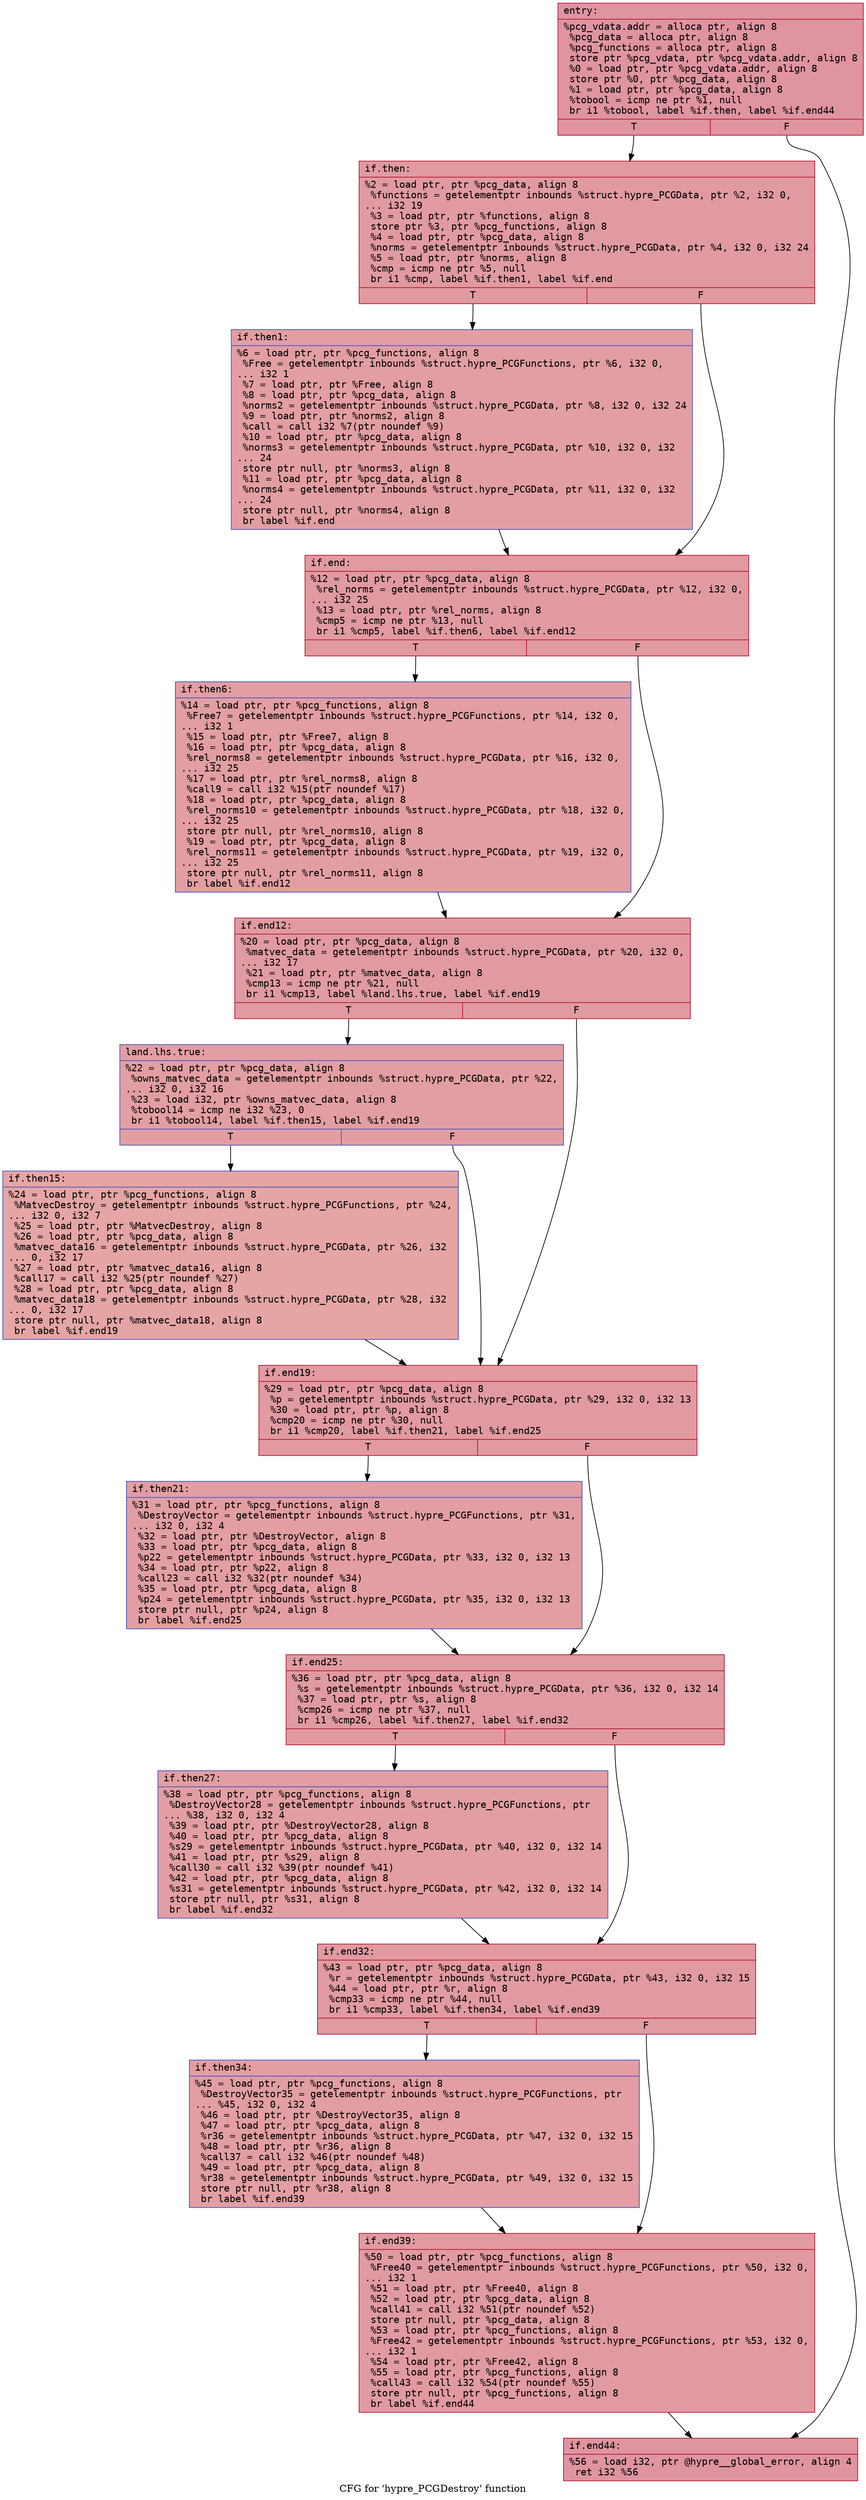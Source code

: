 digraph "CFG for 'hypre_PCGDestroy' function" {
	label="CFG for 'hypre_PCGDestroy' function";

	Node0x55706162b1f0 [shape=record,color="#b70d28ff", style=filled, fillcolor="#b70d2870" fontname="Courier",label="{entry:\l|  %pcg_vdata.addr = alloca ptr, align 8\l  %pcg_data = alloca ptr, align 8\l  %pcg_functions = alloca ptr, align 8\l  store ptr %pcg_vdata, ptr %pcg_vdata.addr, align 8\l  %0 = load ptr, ptr %pcg_vdata.addr, align 8\l  store ptr %0, ptr %pcg_data, align 8\l  %1 = load ptr, ptr %pcg_data, align 8\l  %tobool = icmp ne ptr %1, null\l  br i1 %tobool, label %if.then, label %if.end44\l|{<s0>T|<s1>F}}"];
	Node0x55706162b1f0:s0 -> Node0x55706162b6f0[tooltip="entry -> if.then\nProbability 62.50%" ];
	Node0x55706162b1f0:s1 -> Node0x55706162b760[tooltip="entry -> if.end44\nProbability 37.50%" ];
	Node0x55706162b6f0 [shape=record,color="#b70d28ff", style=filled, fillcolor="#bb1b2c70" fontname="Courier",label="{if.then:\l|  %2 = load ptr, ptr %pcg_data, align 8\l  %functions = getelementptr inbounds %struct.hypre_PCGData, ptr %2, i32 0,\l... i32 19\l  %3 = load ptr, ptr %functions, align 8\l  store ptr %3, ptr %pcg_functions, align 8\l  %4 = load ptr, ptr %pcg_data, align 8\l  %norms = getelementptr inbounds %struct.hypre_PCGData, ptr %4, i32 0, i32 24\l  %5 = load ptr, ptr %norms, align 8\l  %cmp = icmp ne ptr %5, null\l  br i1 %cmp, label %if.then1, label %if.end\l|{<s0>T|<s1>F}}"];
	Node0x55706162b6f0:s0 -> Node0x55706162be10[tooltip="if.then -> if.then1\nProbability 62.50%" ];
	Node0x55706162b6f0:s1 -> Node0x55706162be90[tooltip="if.then -> if.end\nProbability 37.50%" ];
	Node0x55706162be10 [shape=record,color="#3d50c3ff", style=filled, fillcolor="#be242e70" fontname="Courier",label="{if.then1:\l|  %6 = load ptr, ptr %pcg_functions, align 8\l  %Free = getelementptr inbounds %struct.hypre_PCGFunctions, ptr %6, i32 0,\l... i32 1\l  %7 = load ptr, ptr %Free, align 8\l  %8 = load ptr, ptr %pcg_data, align 8\l  %norms2 = getelementptr inbounds %struct.hypre_PCGData, ptr %8, i32 0, i32 24\l  %9 = load ptr, ptr %norms2, align 8\l  %call = call i32 %7(ptr noundef %9)\l  %10 = load ptr, ptr %pcg_data, align 8\l  %norms3 = getelementptr inbounds %struct.hypre_PCGData, ptr %10, i32 0, i32\l... 24\l  store ptr null, ptr %norms3, align 8\l  %11 = load ptr, ptr %pcg_data, align 8\l  %norms4 = getelementptr inbounds %struct.hypre_PCGData, ptr %11, i32 0, i32\l... 24\l  store ptr null, ptr %norms4, align 8\l  br label %if.end\l}"];
	Node0x55706162be10 -> Node0x55706162be90[tooltip="if.then1 -> if.end\nProbability 100.00%" ];
	Node0x55706162be90 [shape=record,color="#b70d28ff", style=filled, fillcolor="#bb1b2c70" fontname="Courier",label="{if.end:\l|  %12 = load ptr, ptr %pcg_data, align 8\l  %rel_norms = getelementptr inbounds %struct.hypre_PCGData, ptr %12, i32 0,\l... i32 25\l  %13 = load ptr, ptr %rel_norms, align 8\l  %cmp5 = icmp ne ptr %13, null\l  br i1 %cmp5, label %if.then6, label %if.end12\l|{<s0>T|<s1>F}}"];
	Node0x55706162be90:s0 -> Node0x55706162cd90[tooltip="if.end -> if.then6\nProbability 62.50%" ];
	Node0x55706162be90:s1 -> Node0x55706162ce10[tooltip="if.end -> if.end12\nProbability 37.50%" ];
	Node0x55706162cd90 [shape=record,color="#3d50c3ff", style=filled, fillcolor="#be242e70" fontname="Courier",label="{if.then6:\l|  %14 = load ptr, ptr %pcg_functions, align 8\l  %Free7 = getelementptr inbounds %struct.hypre_PCGFunctions, ptr %14, i32 0,\l... i32 1\l  %15 = load ptr, ptr %Free7, align 8\l  %16 = load ptr, ptr %pcg_data, align 8\l  %rel_norms8 = getelementptr inbounds %struct.hypre_PCGData, ptr %16, i32 0,\l... i32 25\l  %17 = load ptr, ptr %rel_norms8, align 8\l  %call9 = call i32 %15(ptr noundef %17)\l  %18 = load ptr, ptr %pcg_data, align 8\l  %rel_norms10 = getelementptr inbounds %struct.hypre_PCGData, ptr %18, i32 0,\l... i32 25\l  store ptr null, ptr %rel_norms10, align 8\l  %19 = load ptr, ptr %pcg_data, align 8\l  %rel_norms11 = getelementptr inbounds %struct.hypre_PCGData, ptr %19, i32 0,\l... i32 25\l  store ptr null, ptr %rel_norms11, align 8\l  br label %if.end12\l}"];
	Node0x55706162cd90 -> Node0x55706162ce10[tooltip="if.then6 -> if.end12\nProbability 100.00%" ];
	Node0x55706162ce10 [shape=record,color="#b70d28ff", style=filled, fillcolor="#bb1b2c70" fontname="Courier",label="{if.end12:\l|  %20 = load ptr, ptr %pcg_data, align 8\l  %matvec_data = getelementptr inbounds %struct.hypre_PCGData, ptr %20, i32 0,\l... i32 17\l  %21 = load ptr, ptr %matvec_data, align 8\l  %cmp13 = icmp ne ptr %21, null\l  br i1 %cmp13, label %land.lhs.true, label %if.end19\l|{<s0>T|<s1>F}}"];
	Node0x55706162ce10:s0 -> Node0x55706162de70[tooltip="if.end12 -> land.lhs.true\nProbability 62.50%" ];
	Node0x55706162ce10:s1 -> Node0x55706162def0[tooltip="if.end12 -> if.end19\nProbability 37.50%" ];
	Node0x55706162de70 [shape=record,color="#3d50c3ff", style=filled, fillcolor="#be242e70" fontname="Courier",label="{land.lhs.true:\l|  %22 = load ptr, ptr %pcg_data, align 8\l  %owns_matvec_data = getelementptr inbounds %struct.hypre_PCGData, ptr %22,\l... i32 0, i32 16\l  %23 = load i32, ptr %owns_matvec_data, align 8\l  %tobool14 = icmp ne i32 %23, 0\l  br i1 %tobool14, label %if.then15, label %if.end19\l|{<s0>T|<s1>F}}"];
	Node0x55706162de70:s0 -> Node0x55706162e330[tooltip="land.lhs.true -> if.then15\nProbability 62.50%" ];
	Node0x55706162de70:s1 -> Node0x55706162def0[tooltip="land.lhs.true -> if.end19\nProbability 37.50%" ];
	Node0x55706162e330 [shape=record,color="#3d50c3ff", style=filled, fillcolor="#c5333470" fontname="Courier",label="{if.then15:\l|  %24 = load ptr, ptr %pcg_functions, align 8\l  %MatvecDestroy = getelementptr inbounds %struct.hypre_PCGFunctions, ptr %24,\l... i32 0, i32 7\l  %25 = load ptr, ptr %MatvecDestroy, align 8\l  %26 = load ptr, ptr %pcg_data, align 8\l  %matvec_data16 = getelementptr inbounds %struct.hypre_PCGData, ptr %26, i32\l... 0, i32 17\l  %27 = load ptr, ptr %matvec_data16, align 8\l  %call17 = call i32 %25(ptr noundef %27)\l  %28 = load ptr, ptr %pcg_data, align 8\l  %matvec_data18 = getelementptr inbounds %struct.hypre_PCGData, ptr %28, i32\l... 0, i32 17\l  store ptr null, ptr %matvec_data18, align 8\l  br label %if.end19\l}"];
	Node0x55706162e330 -> Node0x55706162def0[tooltip="if.then15 -> if.end19\nProbability 100.00%" ];
	Node0x55706162def0 [shape=record,color="#b70d28ff", style=filled, fillcolor="#bb1b2c70" fontname="Courier",label="{if.end19:\l|  %29 = load ptr, ptr %pcg_data, align 8\l  %p = getelementptr inbounds %struct.hypre_PCGData, ptr %29, i32 0, i32 13\l  %30 = load ptr, ptr %p, align 8\l  %cmp20 = icmp ne ptr %30, null\l  br i1 %cmp20, label %if.then21, label %if.end25\l|{<s0>T|<s1>F}}"];
	Node0x55706162def0:s0 -> Node0x55706162ee00[tooltip="if.end19 -> if.then21\nProbability 62.50%" ];
	Node0x55706162def0:s1 -> Node0x55706162ee80[tooltip="if.end19 -> if.end25\nProbability 37.50%" ];
	Node0x55706162ee00 [shape=record,color="#3d50c3ff", style=filled, fillcolor="#be242e70" fontname="Courier",label="{if.then21:\l|  %31 = load ptr, ptr %pcg_functions, align 8\l  %DestroyVector = getelementptr inbounds %struct.hypre_PCGFunctions, ptr %31,\l... i32 0, i32 4\l  %32 = load ptr, ptr %DestroyVector, align 8\l  %33 = load ptr, ptr %pcg_data, align 8\l  %p22 = getelementptr inbounds %struct.hypre_PCGData, ptr %33, i32 0, i32 13\l  %34 = load ptr, ptr %p22, align 8\l  %call23 = call i32 %32(ptr noundef %34)\l  %35 = load ptr, ptr %pcg_data, align 8\l  %p24 = getelementptr inbounds %struct.hypre_PCGData, ptr %35, i32 0, i32 13\l  store ptr null, ptr %p24, align 8\l  br label %if.end25\l}"];
	Node0x55706162ee00 -> Node0x55706162ee80[tooltip="if.then21 -> if.end25\nProbability 100.00%" ];
	Node0x55706162ee80 [shape=record,color="#b70d28ff", style=filled, fillcolor="#bb1b2c70" fontname="Courier",label="{if.end25:\l|  %36 = load ptr, ptr %pcg_data, align 8\l  %s = getelementptr inbounds %struct.hypre_PCGData, ptr %36, i32 0, i32 14\l  %37 = load ptr, ptr %s, align 8\l  %cmp26 = icmp ne ptr %37, null\l  br i1 %cmp26, label %if.then27, label %if.end32\l|{<s0>T|<s1>F}}"];
	Node0x55706162ee80:s0 -> Node0x55706162f990[tooltip="if.end25 -> if.then27\nProbability 62.50%" ];
	Node0x55706162ee80:s1 -> Node0x557061630030[tooltip="if.end25 -> if.end32\nProbability 37.50%" ];
	Node0x55706162f990 [shape=record,color="#3d50c3ff", style=filled, fillcolor="#be242e70" fontname="Courier",label="{if.then27:\l|  %38 = load ptr, ptr %pcg_functions, align 8\l  %DestroyVector28 = getelementptr inbounds %struct.hypre_PCGFunctions, ptr\l... %38, i32 0, i32 4\l  %39 = load ptr, ptr %DestroyVector28, align 8\l  %40 = load ptr, ptr %pcg_data, align 8\l  %s29 = getelementptr inbounds %struct.hypre_PCGData, ptr %40, i32 0, i32 14\l  %41 = load ptr, ptr %s29, align 8\l  %call30 = call i32 %39(ptr noundef %41)\l  %42 = load ptr, ptr %pcg_data, align 8\l  %s31 = getelementptr inbounds %struct.hypre_PCGData, ptr %42, i32 0, i32 14\l  store ptr null, ptr %s31, align 8\l  br label %if.end32\l}"];
	Node0x55706162f990 -> Node0x557061630030[tooltip="if.then27 -> if.end32\nProbability 100.00%" ];
	Node0x557061630030 [shape=record,color="#b70d28ff", style=filled, fillcolor="#bb1b2c70" fontname="Courier",label="{if.end32:\l|  %43 = load ptr, ptr %pcg_data, align 8\l  %r = getelementptr inbounds %struct.hypre_PCGData, ptr %43, i32 0, i32 15\l  %44 = load ptr, ptr %r, align 8\l  %cmp33 = icmp ne ptr %44, null\l  br i1 %cmp33, label %if.then34, label %if.end39\l|{<s0>T|<s1>F}}"];
	Node0x557061630030:s0 -> Node0x557061630b70[tooltip="if.end32 -> if.then34\nProbability 62.50%" ];
	Node0x557061630030:s1 -> Node0x557061630bc0[tooltip="if.end32 -> if.end39\nProbability 37.50%" ];
	Node0x557061630b70 [shape=record,color="#3d50c3ff", style=filled, fillcolor="#be242e70" fontname="Courier",label="{if.then34:\l|  %45 = load ptr, ptr %pcg_functions, align 8\l  %DestroyVector35 = getelementptr inbounds %struct.hypre_PCGFunctions, ptr\l... %45, i32 0, i32 4\l  %46 = load ptr, ptr %DestroyVector35, align 8\l  %47 = load ptr, ptr %pcg_data, align 8\l  %r36 = getelementptr inbounds %struct.hypre_PCGData, ptr %47, i32 0, i32 15\l  %48 = load ptr, ptr %r36, align 8\l  %call37 = call i32 %46(ptr noundef %48)\l  %49 = load ptr, ptr %pcg_data, align 8\l  %r38 = getelementptr inbounds %struct.hypre_PCGData, ptr %49, i32 0, i32 15\l  store ptr null, ptr %r38, align 8\l  br label %if.end39\l}"];
	Node0x557061630b70 -> Node0x557061630bc0[tooltip="if.then34 -> if.end39\nProbability 100.00%" ];
	Node0x557061630bc0 [shape=record,color="#b70d28ff", style=filled, fillcolor="#bb1b2c70" fontname="Courier",label="{if.end39:\l|  %50 = load ptr, ptr %pcg_functions, align 8\l  %Free40 = getelementptr inbounds %struct.hypre_PCGFunctions, ptr %50, i32 0,\l... i32 1\l  %51 = load ptr, ptr %Free40, align 8\l  %52 = load ptr, ptr %pcg_data, align 8\l  %call41 = call i32 %51(ptr noundef %52)\l  store ptr null, ptr %pcg_data, align 8\l  %53 = load ptr, ptr %pcg_functions, align 8\l  %Free42 = getelementptr inbounds %struct.hypre_PCGFunctions, ptr %53, i32 0,\l... i32 1\l  %54 = load ptr, ptr %Free42, align 8\l  %55 = load ptr, ptr %pcg_functions, align 8\l  %call43 = call i32 %54(ptr noundef %55)\l  store ptr null, ptr %pcg_functions, align 8\l  br label %if.end44\l}"];
	Node0x557061630bc0 -> Node0x55706162b760[tooltip="if.end39 -> if.end44\nProbability 100.00%" ];
	Node0x55706162b760 [shape=record,color="#b70d28ff", style=filled, fillcolor="#b70d2870" fontname="Courier",label="{if.end44:\l|  %56 = load i32, ptr @hypre__global_error, align 4\l  ret i32 %56\l}"];
}
